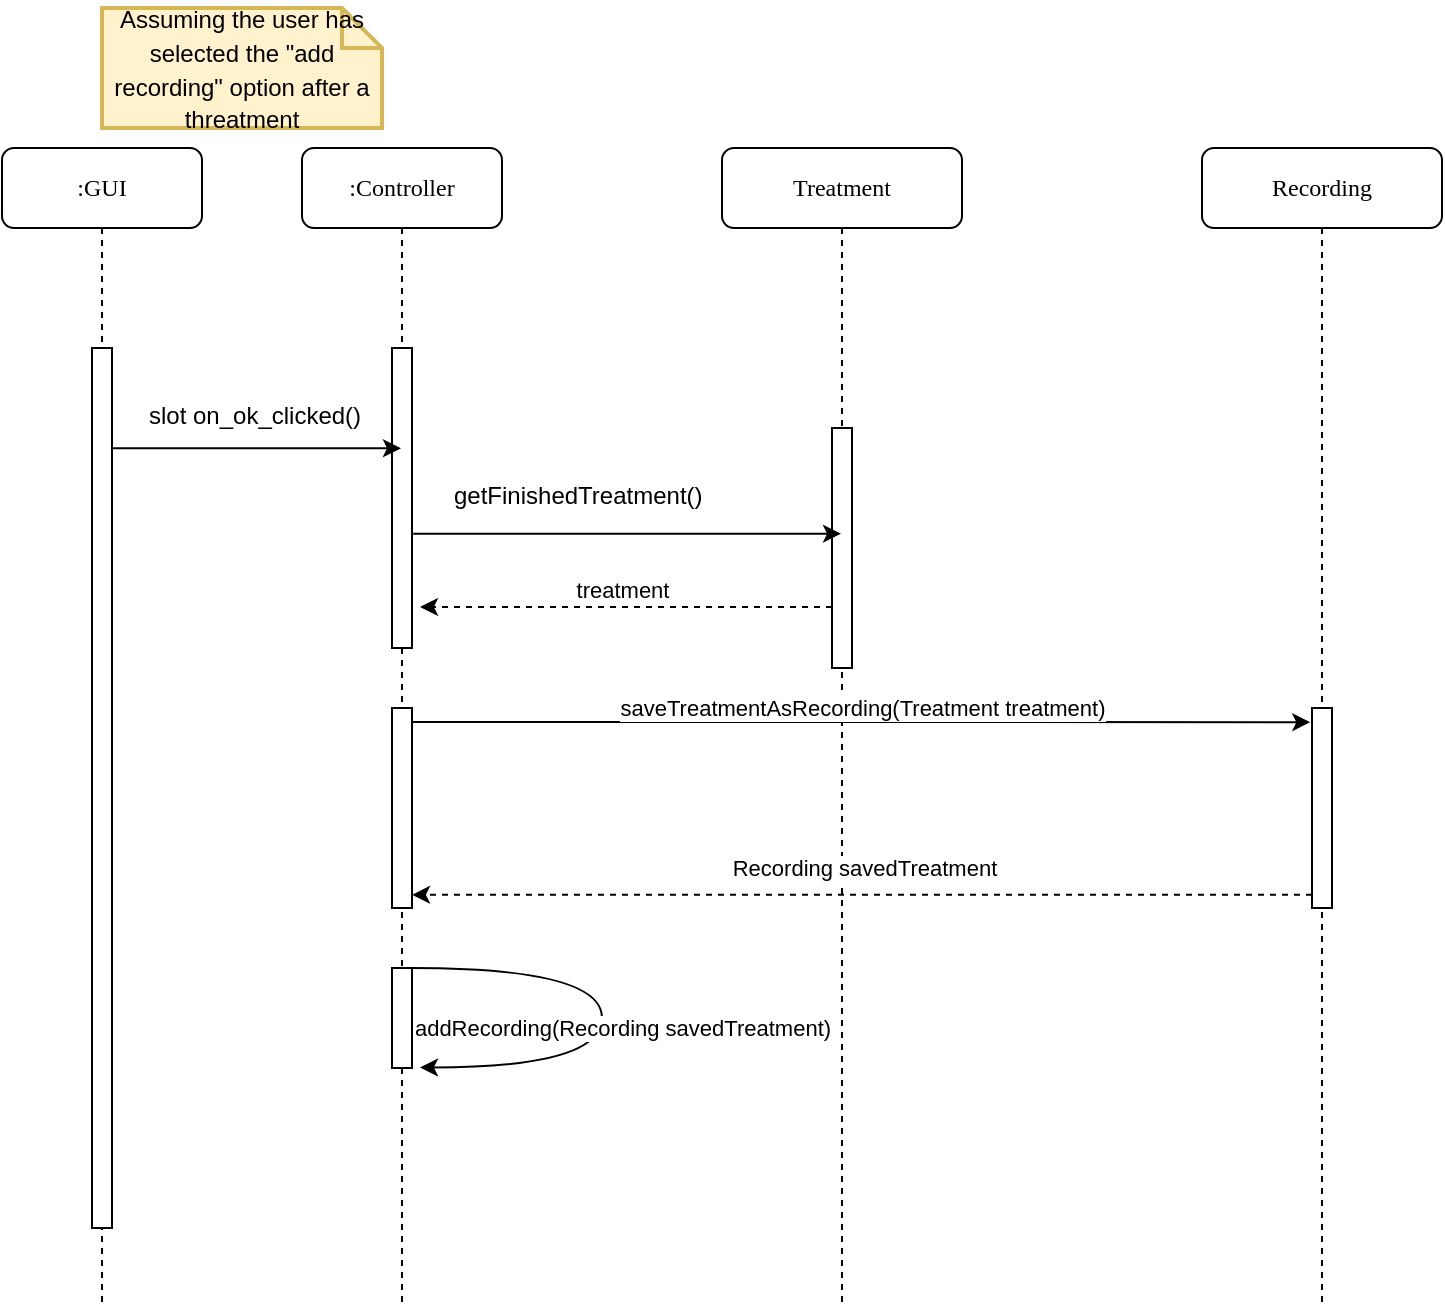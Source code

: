 <mxfile version="14.5.3" type="google"><diagram name="Page-1" id="13e1069c-82ec-6db2-03f1-153e76fe0fe0"><mxGraphModel dx="1185" dy="662" grid="1" gridSize="10" guides="1" tooltips="1" connect="1" arrows="1" fold="1" page="1" pageScale="1" pageWidth="1100" pageHeight="850" background="#ffffff" math="0" shadow="0"><root><mxCell id="0"/><mxCell id="1" parent="0"/><mxCell id="ke9D_i9XFNthO_OC4IKm-1" value=":Controller" style="shape=umlLifeline;perimeter=lifelinePerimeter;whiteSpace=wrap;html=1;container=1;collapsible=0;recursiveResize=0;outlineConnect=0;rounded=1;shadow=0;comic=0;labelBackgroundColor=none;strokeWidth=1;fontFamily=Verdana;fontSize=12;align=center;" parent="1" vertex="1"><mxGeometry x="460" y="80" width="100" height="580" as="geometry"/></mxCell><mxCell id="ke9D_i9XFNthO_OC4IKm-2" value="" style="html=1;points=[];perimeter=orthogonalPerimeter;rounded=0;shadow=0;comic=0;labelBackgroundColor=none;strokeWidth=1;fontFamily=Verdana;fontSize=12;align=center;" parent="ke9D_i9XFNthO_OC4IKm-1" vertex="1"><mxGeometry x="45" y="100" width="10" height="150" as="geometry"/></mxCell><mxCell id="Mhhz0-vL57LTdtpzIjc5-2" value="" style="html=1;points=[];perimeter=orthogonalPerimeter;rounded=0;shadow=0;comic=0;labelBackgroundColor=none;strokeWidth=1;fontFamily=Verdana;fontSize=12;align=center;" vertex="1" parent="ke9D_i9XFNthO_OC4IKm-1"><mxGeometry x="45" y="280" width="10" height="100" as="geometry"/></mxCell><mxCell id="Mhhz0-vL57LTdtpzIjc5-6" value="" style="html=1;points=[];perimeter=orthogonalPerimeter;rounded=0;shadow=0;comic=0;labelBackgroundColor=none;strokeWidth=1;fontFamily=Verdana;fontSize=12;align=center;" vertex="1" parent="ke9D_i9XFNthO_OC4IKm-1"><mxGeometry x="45" y="410" width="10" height="50" as="geometry"/></mxCell><mxCell id="Mhhz0-vL57LTdtpzIjc5-7" value="addRecording(Recording savedTreatment)" style="edgeStyle=orthogonalEdgeStyle;orthogonalLoop=1;jettySize=auto;html=1;entryX=1.4;entryY=0.994;entryDx=0;entryDy=0;entryPerimeter=0;curved=1;" edge="1" parent="ke9D_i9XFNthO_OC4IKm-1" source="Mhhz0-vL57LTdtpzIjc5-6" target="Mhhz0-vL57LTdtpzIjc5-6"><mxGeometry x="0.061" y="10" relative="1" as="geometry"><mxPoint x="150" y="435" as="targetPoint"/><Array as="points"><mxPoint x="150" y="410"/><mxPoint x="150" y="460"/></Array><mxPoint as="offset"/></mxGeometry></mxCell><mxCell id="ke9D_i9XFNthO_OC4IKm-3" value="Recording" style="shape=umlLifeline;perimeter=lifelinePerimeter;whiteSpace=wrap;html=1;container=1;collapsible=0;recursiveResize=0;outlineConnect=0;rounded=1;shadow=0;comic=0;labelBackgroundColor=none;strokeWidth=1;fontFamily=Verdana;fontSize=12;align=center;" parent="1" vertex="1"><mxGeometry x="910" y="80" width="120" height="580" as="geometry"/></mxCell><mxCell id="ke9D_i9XFNthO_OC4IKm-4" value="" style="html=1;points=[];perimeter=orthogonalPerimeter;rounded=0;shadow=0;comic=0;labelBackgroundColor=none;strokeWidth=1;fontFamily=Verdana;fontSize=12;align=center;" parent="ke9D_i9XFNthO_OC4IKm-3" vertex="1"><mxGeometry x="55" y="280" width="10" height="100" as="geometry"/></mxCell><mxCell id="ke9D_i9XFNthO_OC4IKm-5" value="Treatment" style="shape=umlLifeline;perimeter=lifelinePerimeter;whiteSpace=wrap;html=1;container=1;collapsible=0;recursiveResize=0;outlineConnect=0;rounded=1;shadow=0;comic=0;labelBackgroundColor=none;strokeWidth=1;fontFamily=Verdana;fontSize=12;align=center;" parent="1" vertex="1"><mxGeometry x="670" y="80" width="120" height="580" as="geometry"/></mxCell><mxCell id="ke9D_i9XFNthO_OC4IKm-6" value="" style="html=1;points=[];perimeter=orthogonalPerimeter;rounded=0;shadow=0;comic=0;labelBackgroundColor=none;strokeWidth=1;fontFamily=Verdana;fontSize=12;align=center;" parent="ke9D_i9XFNthO_OC4IKm-5" vertex="1"><mxGeometry x="55" y="140" width="10" height="120" as="geometry"/></mxCell><mxCell id="ke9D_i9XFNthO_OC4IKm-7" value=":GUI" style="shape=umlLifeline;perimeter=lifelinePerimeter;whiteSpace=wrap;html=1;container=1;collapsible=0;recursiveResize=0;outlineConnect=0;rounded=1;shadow=0;comic=0;labelBackgroundColor=none;strokeWidth=1;fontFamily=Verdana;fontSize=12;align=center;" parent="1" vertex="1"><mxGeometry x="310" y="80" width="100" height="580" as="geometry"/></mxCell><mxCell id="ke9D_i9XFNthO_OC4IKm-8" value="" style="html=1;points=[];perimeter=orthogonalPerimeter;rounded=0;shadow=0;comic=0;labelBackgroundColor=none;strokeWidth=1;fontFamily=Verdana;fontSize=12;align=center;" parent="ke9D_i9XFNthO_OC4IKm-7" vertex="1"><mxGeometry x="45" y="100" width="10" height="440" as="geometry"/></mxCell><mxCell id="ke9D_i9XFNthO_OC4IKm-14" value="slot on_ok_clicked()" style="text;strokeColor=none;fillColor=none;align=left;verticalAlign=top;spacingLeft=4;spacingRight=4;overflow=hidden;rotatable=0;points=[[0,0.5],[1,0.5]];portConstraint=eastwest;" parent="1" vertex="1"><mxGeometry x="377.5" y="200" width="265" height="26" as="geometry"/></mxCell><mxCell id="ke9D_i9XFNthO_OC4IKm-15" value="" style="endArrow=classic;html=1;exitX=1.007;exitY=0.114;exitDx=0;exitDy=0;exitPerimeter=0;" parent="1" source="ke9D_i9XFNthO_OC4IKm-8" target="ke9D_i9XFNthO_OC4IKm-1" edge="1"><mxGeometry width="50" height="50" relative="1" as="geometry"><mxPoint x="460" y="180" as="sourcePoint"/><mxPoint x="510" y="130" as="targetPoint"/></mxGeometry></mxCell><mxCell id="ke9D_i9XFNthO_OC4IKm-16" value="&lt;span style=&quot;color: rgb(0 , 0 , 0) ; font-size: 12px&quot;&gt;Assuming the user has selected the &quot;add recording&quot; option after a threatment&lt;/span&gt;" style="shape=note;strokeWidth=2;fontSize=14;size=20;whiteSpace=wrap;html=1;fillColor=#fff2cc;strokeColor=#d6b656;fontColor=#666600;" parent="1" vertex="1"><mxGeometry x="360" y="10" width="140" height="60" as="geometry"/></mxCell><mxCell id="ke9D_i9XFNthO_OC4IKm-17" value="" style="endArrow=classic;html=1;exitX=1.057;exitY=0.619;exitDx=0;exitDy=0;exitPerimeter=0;" parent="1" source="ke9D_i9XFNthO_OC4IKm-2" target="ke9D_i9XFNthO_OC4IKm-5" edge="1"><mxGeometry width="50" height="50" relative="1" as="geometry"><mxPoint x="640" y="340" as="sourcePoint"/><mxPoint x="800" y="314" as="targetPoint"/></mxGeometry></mxCell><mxCell id="ke9D_i9XFNthO_OC4IKm-18" value="getFinishedTreatment()" style="text;strokeColor=none;fillColor=none;align=left;verticalAlign=top;spacingLeft=4;spacingRight=4;overflow=hidden;rotatable=0;points=[[0,0.5],[1,0.5]];portConstraint=eastwest;" parent="1" vertex="1"><mxGeometry x="530" y="240" width="210" height="26" as="geometry"/></mxCell><mxCell id="Mhhz0-vL57LTdtpzIjc5-1" value="treatment" style="edgeStyle=orthogonalEdgeStyle;rounded=0;orthogonalLoop=1;jettySize=auto;html=1;entryX=1.4;entryY=0.863;entryDx=0;entryDy=0;entryPerimeter=0;dashed=1;" edge="1" parent="1" source="ke9D_i9XFNthO_OC4IKm-6" target="ke9D_i9XFNthO_OC4IKm-2"><mxGeometry x="0.019" y="-9" relative="1" as="geometry"><Array as="points"><mxPoint x="620" y="309"/></Array><mxPoint as="offset"/></mxGeometry></mxCell><mxCell id="Mhhz0-vL57LTdtpzIjc5-3" value="saveTreatmentAsRecording(Treatment treatment)" style="edgeStyle=orthogonalEdgeStyle;rounded=0;orthogonalLoop=1;jettySize=auto;html=1;entryX=-0.086;entryY=0.071;entryDx=0;entryDy=0;entryPerimeter=0;" edge="1" parent="1" source="Mhhz0-vL57LTdtpzIjc5-2" target="ke9D_i9XFNthO_OC4IKm-4"><mxGeometry x="0.002" y="7" relative="1" as="geometry"><Array as="points"><mxPoint x="740" y="367"/><mxPoint x="740" y="367"/></Array><mxPoint as="offset"/></mxGeometry></mxCell><mxCell id="Mhhz0-vL57LTdtpzIjc5-4" style="edgeStyle=orthogonalEdgeStyle;rounded=0;orthogonalLoop=1;jettySize=auto;html=1;entryX=1;entryY=0.934;entryDx=0;entryDy=0;entryPerimeter=0;dashed=1;" edge="1" parent="1" source="ke9D_i9XFNthO_OC4IKm-4" target="Mhhz0-vL57LTdtpzIjc5-2"><mxGeometry relative="1" as="geometry"><Array as="points"><mxPoint x="740" y="453"/></Array></mxGeometry></mxCell><mxCell id="Mhhz0-vL57LTdtpzIjc5-5" value="Recording savedTreatment" style="edgeLabel;html=1;align=center;verticalAlign=middle;resizable=0;points=[];" vertex="1" connectable="0" parent="Mhhz0-vL57LTdtpzIjc5-4"><mxGeometry x="-0.046" y="2" relative="1" as="geometry"><mxPoint x="-10.14" y="-15.43" as="offset"/></mxGeometry></mxCell></root></mxGraphModel></diagram></mxfile>